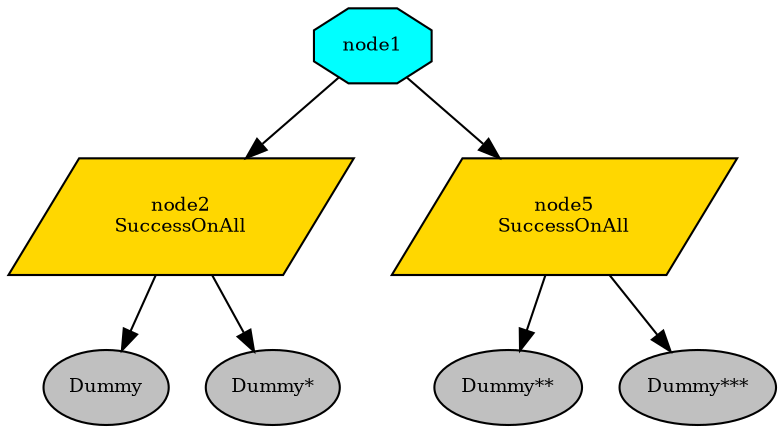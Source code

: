 digraph pastafarianism {
ordering=out;
graph [fontname="times-roman"];
node [fontname="times-roman"];
edge [fontname="times-roman"];
node1 [fillcolor=cyan, fontcolor=black, fontsize=9, label=node1, shape=octagon, style=filled];
node2 [fillcolor=gold, fontcolor=black, fontsize=9, label="node2\nSuccessOnAll", shape=parallelogram, style=filled];
node1 -> node2;
Dummy [fillcolor=gray, fontcolor=black, fontsize=9, label=Dummy, shape=ellipse, style=filled];
node2 -> Dummy;
"Dummy*" [fillcolor=gray, fontcolor=black, fontsize=9, label="Dummy*", shape=ellipse, style=filled];
node2 -> "Dummy*";
node5 [fillcolor=gold, fontcolor=black, fontsize=9, label="node5\nSuccessOnAll", shape=parallelogram, style=filled];
node1 -> node5;
"Dummy**" [fillcolor=gray, fontcolor=black, fontsize=9, label="Dummy**", shape=ellipse, style=filled];
node5 -> "Dummy**";
"Dummy***" [fillcolor=gray, fontcolor=black, fontsize=9, label="Dummy***", shape=ellipse, style=filled];
node5 -> "Dummy***";
}
